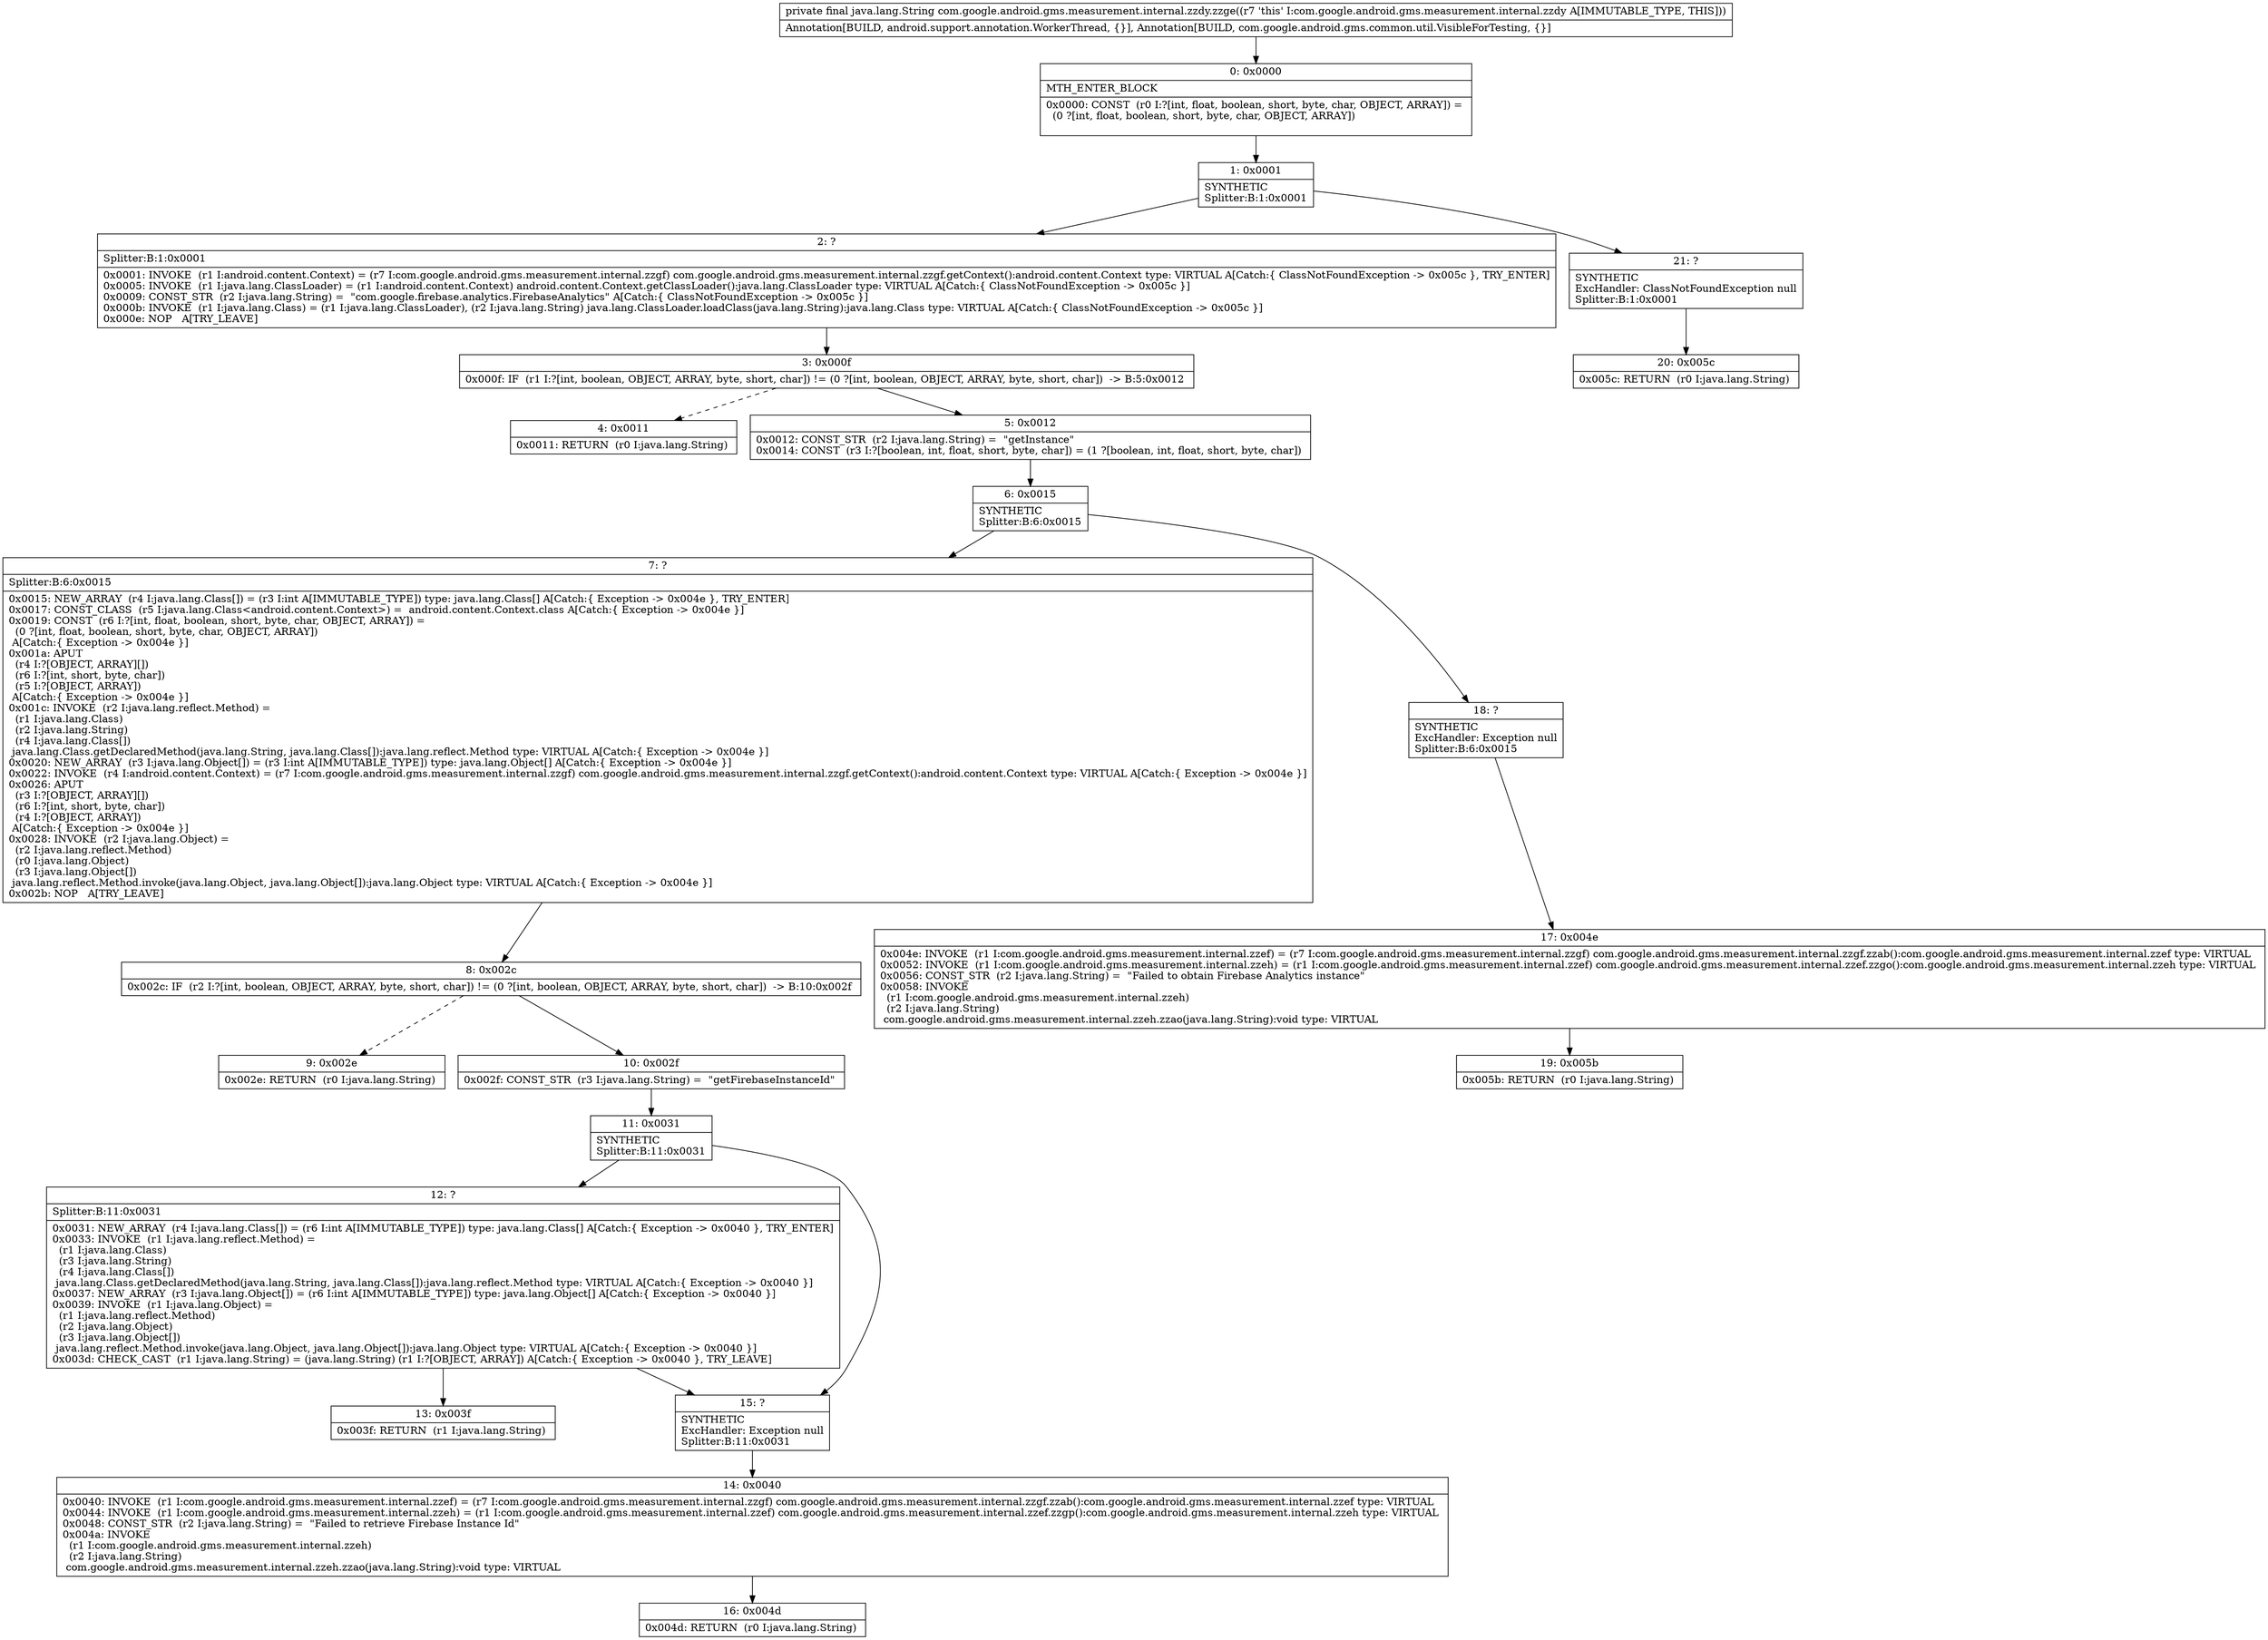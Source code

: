 digraph "CFG forcom.google.android.gms.measurement.internal.zzdy.zzge()Ljava\/lang\/String;" {
Node_0 [shape=record,label="{0\:\ 0x0000|MTH_ENTER_BLOCK\l|0x0000: CONST  (r0 I:?[int, float, boolean, short, byte, char, OBJECT, ARRAY]) = \l  (0 ?[int, float, boolean, short, byte, char, OBJECT, ARRAY])\l \l}"];
Node_1 [shape=record,label="{1\:\ 0x0001|SYNTHETIC\lSplitter:B:1:0x0001\l}"];
Node_2 [shape=record,label="{2\:\ ?|Splitter:B:1:0x0001\l|0x0001: INVOKE  (r1 I:android.content.Context) = (r7 I:com.google.android.gms.measurement.internal.zzgf) com.google.android.gms.measurement.internal.zzgf.getContext():android.content.Context type: VIRTUAL A[Catch:\{ ClassNotFoundException \-\> 0x005c \}, TRY_ENTER]\l0x0005: INVOKE  (r1 I:java.lang.ClassLoader) = (r1 I:android.content.Context) android.content.Context.getClassLoader():java.lang.ClassLoader type: VIRTUAL A[Catch:\{ ClassNotFoundException \-\> 0x005c \}]\l0x0009: CONST_STR  (r2 I:java.lang.String) =  \"com.google.firebase.analytics.FirebaseAnalytics\" A[Catch:\{ ClassNotFoundException \-\> 0x005c \}]\l0x000b: INVOKE  (r1 I:java.lang.Class) = (r1 I:java.lang.ClassLoader), (r2 I:java.lang.String) java.lang.ClassLoader.loadClass(java.lang.String):java.lang.Class type: VIRTUAL A[Catch:\{ ClassNotFoundException \-\> 0x005c \}]\l0x000e: NOP   A[TRY_LEAVE]\l}"];
Node_3 [shape=record,label="{3\:\ 0x000f|0x000f: IF  (r1 I:?[int, boolean, OBJECT, ARRAY, byte, short, char]) != (0 ?[int, boolean, OBJECT, ARRAY, byte, short, char])  \-\> B:5:0x0012 \l}"];
Node_4 [shape=record,label="{4\:\ 0x0011|0x0011: RETURN  (r0 I:java.lang.String) \l}"];
Node_5 [shape=record,label="{5\:\ 0x0012|0x0012: CONST_STR  (r2 I:java.lang.String) =  \"getInstance\" \l0x0014: CONST  (r3 I:?[boolean, int, float, short, byte, char]) = (1 ?[boolean, int, float, short, byte, char]) \l}"];
Node_6 [shape=record,label="{6\:\ 0x0015|SYNTHETIC\lSplitter:B:6:0x0015\l}"];
Node_7 [shape=record,label="{7\:\ ?|Splitter:B:6:0x0015\l|0x0015: NEW_ARRAY  (r4 I:java.lang.Class[]) = (r3 I:int A[IMMUTABLE_TYPE]) type: java.lang.Class[] A[Catch:\{ Exception \-\> 0x004e \}, TRY_ENTER]\l0x0017: CONST_CLASS  (r5 I:java.lang.Class\<android.content.Context\>) =  android.content.Context.class A[Catch:\{ Exception \-\> 0x004e \}]\l0x0019: CONST  (r6 I:?[int, float, boolean, short, byte, char, OBJECT, ARRAY]) = \l  (0 ?[int, float, boolean, short, byte, char, OBJECT, ARRAY])\l A[Catch:\{ Exception \-\> 0x004e \}]\l0x001a: APUT  \l  (r4 I:?[OBJECT, ARRAY][])\l  (r6 I:?[int, short, byte, char])\l  (r5 I:?[OBJECT, ARRAY])\l A[Catch:\{ Exception \-\> 0x004e \}]\l0x001c: INVOKE  (r2 I:java.lang.reflect.Method) = \l  (r1 I:java.lang.Class)\l  (r2 I:java.lang.String)\l  (r4 I:java.lang.Class[])\l java.lang.Class.getDeclaredMethod(java.lang.String, java.lang.Class[]):java.lang.reflect.Method type: VIRTUAL A[Catch:\{ Exception \-\> 0x004e \}]\l0x0020: NEW_ARRAY  (r3 I:java.lang.Object[]) = (r3 I:int A[IMMUTABLE_TYPE]) type: java.lang.Object[] A[Catch:\{ Exception \-\> 0x004e \}]\l0x0022: INVOKE  (r4 I:android.content.Context) = (r7 I:com.google.android.gms.measurement.internal.zzgf) com.google.android.gms.measurement.internal.zzgf.getContext():android.content.Context type: VIRTUAL A[Catch:\{ Exception \-\> 0x004e \}]\l0x0026: APUT  \l  (r3 I:?[OBJECT, ARRAY][])\l  (r6 I:?[int, short, byte, char])\l  (r4 I:?[OBJECT, ARRAY])\l A[Catch:\{ Exception \-\> 0x004e \}]\l0x0028: INVOKE  (r2 I:java.lang.Object) = \l  (r2 I:java.lang.reflect.Method)\l  (r0 I:java.lang.Object)\l  (r3 I:java.lang.Object[])\l java.lang.reflect.Method.invoke(java.lang.Object, java.lang.Object[]):java.lang.Object type: VIRTUAL A[Catch:\{ Exception \-\> 0x004e \}]\l0x002b: NOP   A[TRY_LEAVE]\l}"];
Node_8 [shape=record,label="{8\:\ 0x002c|0x002c: IF  (r2 I:?[int, boolean, OBJECT, ARRAY, byte, short, char]) != (0 ?[int, boolean, OBJECT, ARRAY, byte, short, char])  \-\> B:10:0x002f \l}"];
Node_9 [shape=record,label="{9\:\ 0x002e|0x002e: RETURN  (r0 I:java.lang.String) \l}"];
Node_10 [shape=record,label="{10\:\ 0x002f|0x002f: CONST_STR  (r3 I:java.lang.String) =  \"getFirebaseInstanceId\" \l}"];
Node_11 [shape=record,label="{11\:\ 0x0031|SYNTHETIC\lSplitter:B:11:0x0031\l}"];
Node_12 [shape=record,label="{12\:\ ?|Splitter:B:11:0x0031\l|0x0031: NEW_ARRAY  (r4 I:java.lang.Class[]) = (r6 I:int A[IMMUTABLE_TYPE]) type: java.lang.Class[] A[Catch:\{ Exception \-\> 0x0040 \}, TRY_ENTER]\l0x0033: INVOKE  (r1 I:java.lang.reflect.Method) = \l  (r1 I:java.lang.Class)\l  (r3 I:java.lang.String)\l  (r4 I:java.lang.Class[])\l java.lang.Class.getDeclaredMethod(java.lang.String, java.lang.Class[]):java.lang.reflect.Method type: VIRTUAL A[Catch:\{ Exception \-\> 0x0040 \}]\l0x0037: NEW_ARRAY  (r3 I:java.lang.Object[]) = (r6 I:int A[IMMUTABLE_TYPE]) type: java.lang.Object[] A[Catch:\{ Exception \-\> 0x0040 \}]\l0x0039: INVOKE  (r1 I:java.lang.Object) = \l  (r1 I:java.lang.reflect.Method)\l  (r2 I:java.lang.Object)\l  (r3 I:java.lang.Object[])\l java.lang.reflect.Method.invoke(java.lang.Object, java.lang.Object[]):java.lang.Object type: VIRTUAL A[Catch:\{ Exception \-\> 0x0040 \}]\l0x003d: CHECK_CAST  (r1 I:java.lang.String) = (java.lang.String) (r1 I:?[OBJECT, ARRAY]) A[Catch:\{ Exception \-\> 0x0040 \}, TRY_LEAVE]\l}"];
Node_13 [shape=record,label="{13\:\ 0x003f|0x003f: RETURN  (r1 I:java.lang.String) \l}"];
Node_14 [shape=record,label="{14\:\ 0x0040|0x0040: INVOKE  (r1 I:com.google.android.gms.measurement.internal.zzef) = (r7 I:com.google.android.gms.measurement.internal.zzgf) com.google.android.gms.measurement.internal.zzgf.zzab():com.google.android.gms.measurement.internal.zzef type: VIRTUAL \l0x0044: INVOKE  (r1 I:com.google.android.gms.measurement.internal.zzeh) = (r1 I:com.google.android.gms.measurement.internal.zzef) com.google.android.gms.measurement.internal.zzef.zzgp():com.google.android.gms.measurement.internal.zzeh type: VIRTUAL \l0x0048: CONST_STR  (r2 I:java.lang.String) =  \"Failed to retrieve Firebase Instance Id\" \l0x004a: INVOKE  \l  (r1 I:com.google.android.gms.measurement.internal.zzeh)\l  (r2 I:java.lang.String)\l com.google.android.gms.measurement.internal.zzeh.zzao(java.lang.String):void type: VIRTUAL \l}"];
Node_15 [shape=record,label="{15\:\ ?|SYNTHETIC\lExcHandler: Exception null\lSplitter:B:11:0x0031\l}"];
Node_16 [shape=record,label="{16\:\ 0x004d|0x004d: RETURN  (r0 I:java.lang.String) \l}"];
Node_17 [shape=record,label="{17\:\ 0x004e|0x004e: INVOKE  (r1 I:com.google.android.gms.measurement.internal.zzef) = (r7 I:com.google.android.gms.measurement.internal.zzgf) com.google.android.gms.measurement.internal.zzgf.zzab():com.google.android.gms.measurement.internal.zzef type: VIRTUAL \l0x0052: INVOKE  (r1 I:com.google.android.gms.measurement.internal.zzeh) = (r1 I:com.google.android.gms.measurement.internal.zzef) com.google.android.gms.measurement.internal.zzef.zzgo():com.google.android.gms.measurement.internal.zzeh type: VIRTUAL \l0x0056: CONST_STR  (r2 I:java.lang.String) =  \"Failed to obtain Firebase Analytics instance\" \l0x0058: INVOKE  \l  (r1 I:com.google.android.gms.measurement.internal.zzeh)\l  (r2 I:java.lang.String)\l com.google.android.gms.measurement.internal.zzeh.zzao(java.lang.String):void type: VIRTUAL \l}"];
Node_18 [shape=record,label="{18\:\ ?|SYNTHETIC\lExcHandler: Exception null\lSplitter:B:6:0x0015\l}"];
Node_19 [shape=record,label="{19\:\ 0x005b|0x005b: RETURN  (r0 I:java.lang.String) \l}"];
Node_20 [shape=record,label="{20\:\ 0x005c|0x005c: RETURN  (r0 I:java.lang.String) \l}"];
Node_21 [shape=record,label="{21\:\ ?|SYNTHETIC\lExcHandler: ClassNotFoundException null\lSplitter:B:1:0x0001\l}"];
MethodNode[shape=record,label="{private final java.lang.String com.google.android.gms.measurement.internal.zzdy.zzge((r7 'this' I:com.google.android.gms.measurement.internal.zzdy A[IMMUTABLE_TYPE, THIS]))  | Annotation[BUILD, android.support.annotation.WorkerThread, \{\}], Annotation[BUILD, com.google.android.gms.common.util.VisibleForTesting, \{\}]\l}"];
MethodNode -> Node_0;
Node_0 -> Node_1;
Node_1 -> Node_2;
Node_1 -> Node_21;
Node_2 -> Node_3;
Node_3 -> Node_4[style=dashed];
Node_3 -> Node_5;
Node_5 -> Node_6;
Node_6 -> Node_7;
Node_6 -> Node_18;
Node_7 -> Node_8;
Node_8 -> Node_9[style=dashed];
Node_8 -> Node_10;
Node_10 -> Node_11;
Node_11 -> Node_12;
Node_11 -> Node_15;
Node_12 -> Node_13;
Node_12 -> Node_15;
Node_14 -> Node_16;
Node_15 -> Node_14;
Node_17 -> Node_19;
Node_18 -> Node_17;
Node_21 -> Node_20;
}

